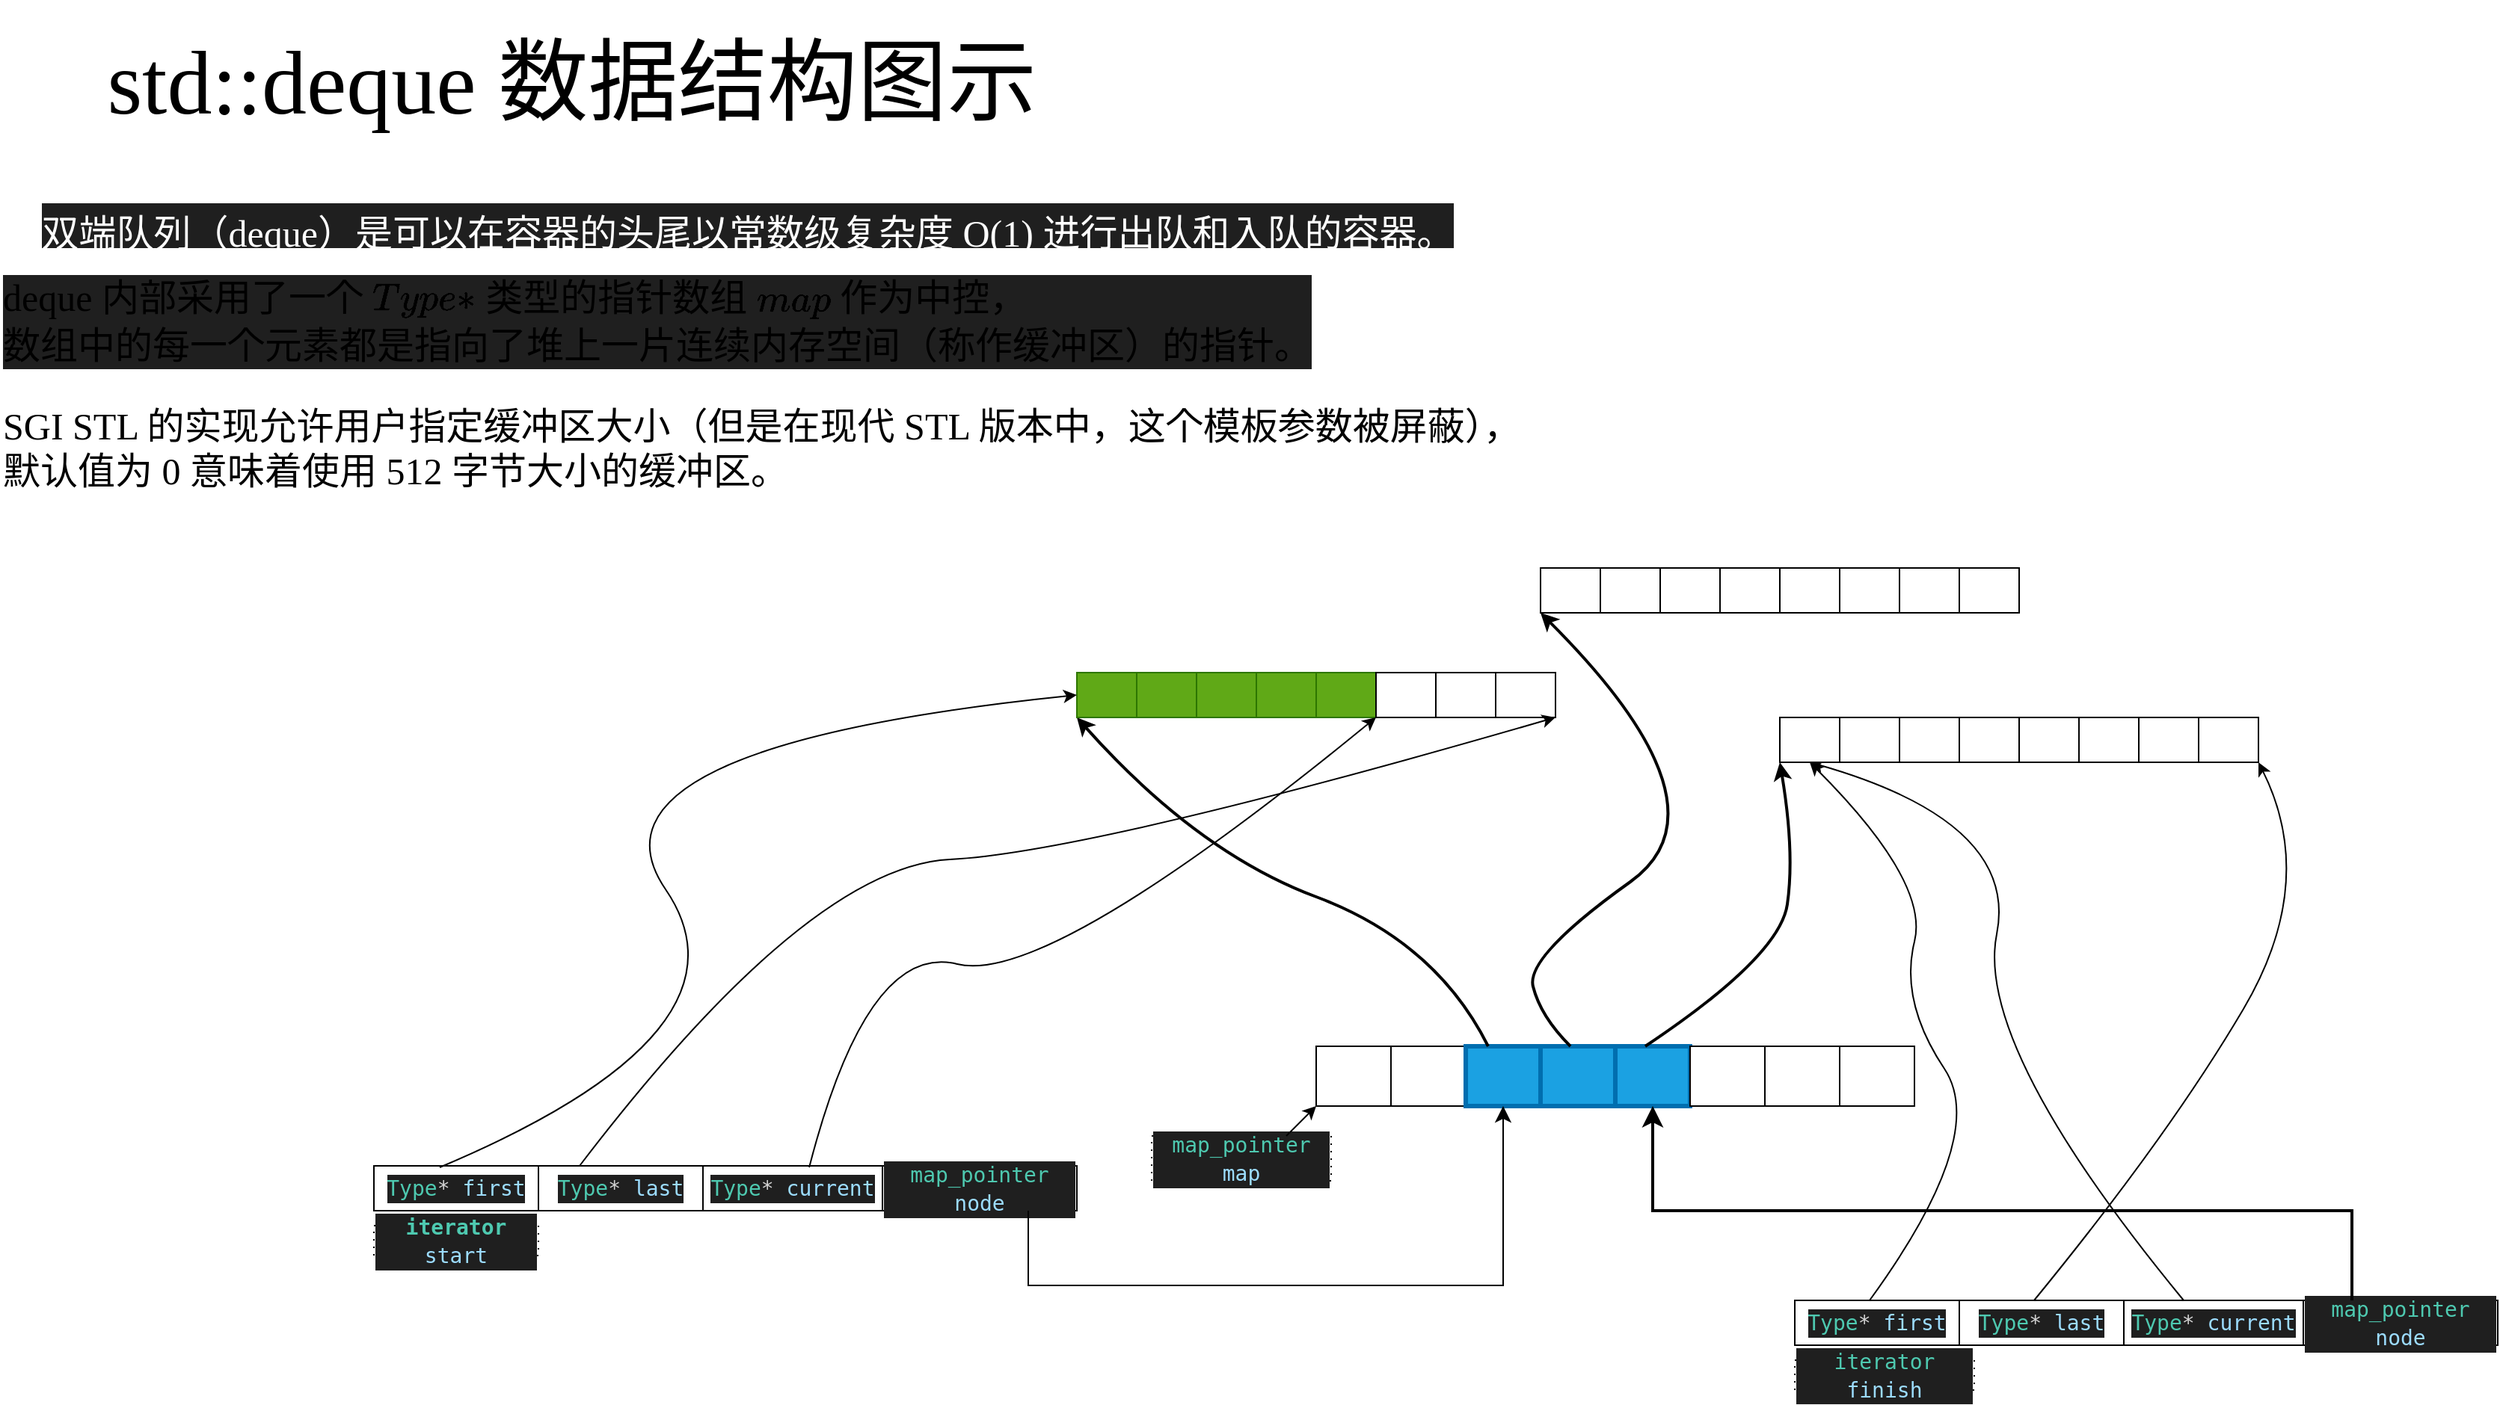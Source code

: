 <mxfile>
    <diagram id="qgJd6jxnjZENIh3OYkzE" name="第 1 页">
        <mxGraphModel dx="2520" dy="1358" grid="1" gridSize="10" guides="1" tooltips="1" connect="1" arrows="1" fold="1" page="0" pageScale="1" pageWidth="900" pageHeight="1600" math="0" shadow="0">
            <root>
                <mxCell id="0"/>
                <mxCell id="1" parent="0"/>
                <mxCell id="2" value="" style="rounded=0;whiteSpace=wrap;html=1;" vertex="1" parent="1">
                    <mxGeometry x="230" y="490" width="50" height="40" as="geometry"/>
                </mxCell>
                <mxCell id="3" value="" style="rounded=0;whiteSpace=wrap;html=1;" vertex="1" parent="1">
                    <mxGeometry x="280" y="490" width="50" height="40" as="geometry"/>
                </mxCell>
                <mxCell id="5" value="" style="rounded=0;whiteSpace=wrap;html=1;fillColor=#1ba1e2;fontColor=#ffffff;strokeColor=#006EAF;strokeWidth=3;" vertex="1" parent="1">
                    <mxGeometry x="330" y="490" width="50" height="40" as="geometry"/>
                </mxCell>
                <mxCell id="6" value="" style="rounded=0;whiteSpace=wrap;html=1;fillColor=#1ba1e2;fontColor=#ffffff;strokeColor=#006EAF;strokeWidth=3;" vertex="1" parent="1">
                    <mxGeometry x="380" y="490" width="50" height="40" as="geometry"/>
                </mxCell>
                <mxCell id="7" value="" style="rounded=0;whiteSpace=wrap;html=1;strokeWidth=3;fillColor=#1ba1e2;fontColor=#ffffff;strokeColor=#006EAF;" vertex="1" parent="1">
                    <mxGeometry x="430" y="490" width="50" height="40" as="geometry"/>
                </mxCell>
                <mxCell id="8" value="" style="rounded=0;whiteSpace=wrap;html=1;" vertex="1" parent="1">
                    <mxGeometry x="480" y="490" width="50" height="40" as="geometry"/>
                </mxCell>
                <mxCell id="9" value="" style="rounded=0;whiteSpace=wrap;html=1;" vertex="1" parent="1">
                    <mxGeometry x="530" y="490" width="50" height="40" as="geometry"/>
                </mxCell>
                <mxCell id="10" value="" style="rounded=0;whiteSpace=wrap;html=1;" vertex="1" parent="1">
                    <mxGeometry x="580" y="490" width="50" height="40" as="geometry"/>
                </mxCell>
                <mxCell id="11" value="&lt;div style=&quot;color: rgb(204, 204, 204); background-color: rgb(31, 31, 31); font-family: Consolas, 微软雅黑, monospace, Consolas, &amp;quot;Courier New&amp;quot;, monospace; font-size: 14px; line-height: 19px;&quot;&gt;&lt;span style=&quot;color: #4ec9b0;&quot;&gt;map_pointer&lt;/span&gt; &lt;span style=&quot;color: #9cdcfe;&quot;&gt;map&lt;/span&gt;&lt;/div&gt;" style="text;html=1;strokeColor=default;fillColor=none;align=center;verticalAlign=middle;whiteSpace=wrap;rounded=0;dashed=1;dashPattern=1 4;" vertex="1" parent="1">
                    <mxGeometry x="120" y="550" width="120" height="30" as="geometry"/>
                </mxCell>
                <mxCell id="12" value="" style="endArrow=classic;html=1;entryX=0;entryY=1;entryDx=0;entryDy=0;exitX=0.75;exitY=0;exitDx=0;exitDy=0;" edge="1" parent="1" source="11" target="2">
                    <mxGeometry width="50" height="50" relative="1" as="geometry">
                        <mxPoint x="160" y="560" as="sourcePoint"/>
                        <mxPoint x="210" y="510" as="targetPoint"/>
                    </mxGeometry>
                </mxCell>
                <mxCell id="14" value="" style="curved=1;endArrow=classic;html=1;entryX=0;entryY=1;entryDx=0;entryDy=0;strokeWidth=2;" edge="1" parent="1" source="5" target="20">
                    <mxGeometry width="50" height="50" relative="1" as="geometry">
                        <mxPoint x="240" y="400" as="sourcePoint"/>
                        <mxPoint x="170" y="270" as="targetPoint"/>
                        <Array as="points">
                            <mxPoint x="310" y="420"/>
                            <mxPoint x="150" y="360"/>
                        </Array>
                    </mxGeometry>
                </mxCell>
                <mxCell id="16" value="&lt;div style=&quot;color: rgb(204, 204, 204); background-color: rgb(31, 31, 31); font-family: Consolas, 微软雅黑, monospace, Consolas, &amp;quot;Courier New&amp;quot;, monospace; font-size: 14px; line-height: 19px;&quot;&gt;&lt;span style=&quot;color: #4ec9b0;&quot;&gt;&lt;b&gt;iterator&lt;/b&gt;&lt;/span&gt; &lt;span style=&quot;color: #9cdcfe;&quot;&gt;start&lt;/span&gt;&lt;/div&gt;" style="text;html=1;strokeColor=default;fillColor=none;align=center;verticalAlign=middle;whiteSpace=wrap;rounded=0;dashed=1;dashPattern=1 4;strokeWidth=1;" vertex="1" parent="1">
                    <mxGeometry x="-400" y="610" width="110" height="20" as="geometry"/>
                </mxCell>
                <mxCell id="18" value="&lt;div style=&quot;color: rgb(204, 204, 204); background-color: rgb(31, 31, 31); font-family: Consolas, 微软雅黑, monospace, Consolas, &amp;quot;Courier New&amp;quot;, monospace; font-size: 14px; line-height: 19px;&quot;&gt;&lt;span style=&quot;color: #4ec9b0;&quot;&gt;iterator&lt;/span&gt; &lt;span style=&quot;color: #9cdcfe;&quot;&gt;finish&lt;/span&gt;&lt;/div&gt;" style="text;html=1;strokeColor=default;fillColor=none;align=center;verticalAlign=middle;whiteSpace=wrap;rounded=0;dashed=1;dashPattern=1 4;strokeWidth=1;" vertex="1" parent="1">
                    <mxGeometry x="550" y="700" width="120" height="20" as="geometry"/>
                </mxCell>
                <mxCell id="20" value="" style="rounded=0;whiteSpace=wrap;html=1;strokeColor=default;strokeWidth=1;" vertex="1" parent="1">
                    <mxGeometry x="70" y="240" width="320" height="30" as="geometry"/>
                </mxCell>
                <mxCell id="21" value="" style="rounded=0;whiteSpace=wrap;html=1;strokeColor=default;strokeWidth=1;" vertex="1" parent="1">
                    <mxGeometry x="380" y="170" width="320" height="30" as="geometry"/>
                </mxCell>
                <mxCell id="23" value="" style="curved=1;endArrow=classic;html=1;entryX=0;entryY=1;entryDx=0;entryDy=0;strokeWidth=2;" edge="1" parent="1" target="21">
                    <mxGeometry width="50" height="50" relative="1" as="geometry">
                        <mxPoint x="400" y="490" as="sourcePoint"/>
                        <mxPoint x="390" y="220" as="targetPoint"/>
                        <Array as="points">
                            <mxPoint x="380" y="470"/>
                            <mxPoint x="370" y="430"/>
                            <mxPoint x="510" y="330"/>
                        </Array>
                    </mxGeometry>
                </mxCell>
                <mxCell id="24" value="" style="curved=1;endArrow=classic;html=1;entryX=0;entryY=1;entryDx=0;entryDy=0;strokeWidth=2;" edge="1" parent="1">
                    <mxGeometry width="50" height="50" relative="1" as="geometry">
                        <mxPoint x="450" y="490" as="sourcePoint"/>
                        <mxPoint x="540" y="300" as="targetPoint"/>
                        <Array as="points">
                            <mxPoint x="540" y="430"/>
                            <mxPoint x="550" y="360"/>
                        </Array>
                    </mxGeometry>
                </mxCell>
                <mxCell id="26" value="" style="rounded=0;whiteSpace=wrap;html=1;strokeColor=#2D7600;strokeWidth=1;fillColor=#60a917;fontColor=#ffffff;" vertex="1" parent="1">
                    <mxGeometry x="70" y="240" width="40" height="30" as="geometry"/>
                </mxCell>
                <mxCell id="27" value="" style="rounded=0;whiteSpace=wrap;html=1;strokeColor=#2D7600;strokeWidth=1;fillColor=#60a917;fontColor=#ffffff;" vertex="1" parent="1">
                    <mxGeometry x="110" y="240" width="40" height="30" as="geometry"/>
                </mxCell>
                <mxCell id="28" value="" style="rounded=0;whiteSpace=wrap;html=1;strokeColor=#2D7600;strokeWidth=1;fillColor=#60a917;fontColor=#ffffff;" vertex="1" parent="1">
                    <mxGeometry x="150" y="240" width="40" height="30" as="geometry"/>
                </mxCell>
                <mxCell id="29" value="" style="rounded=0;whiteSpace=wrap;html=1;strokeColor=#2D7600;strokeWidth=1;fillColor=#60a917;fontColor=#ffffff;" vertex="1" parent="1">
                    <mxGeometry x="190" y="240" width="40" height="30" as="geometry"/>
                </mxCell>
                <mxCell id="30" value="" style="rounded=0;whiteSpace=wrap;html=1;strokeColor=#2D7600;strokeWidth=1;fillColor=#60a917;fontColor=#ffffff;" vertex="1" parent="1">
                    <mxGeometry x="230" y="240" width="40" height="30" as="geometry"/>
                </mxCell>
                <mxCell id="31" value="" style="rounded=0;whiteSpace=wrap;html=1;strokeColor=default;strokeWidth=1;" vertex="1" parent="1">
                    <mxGeometry x="270" y="240" width="40" height="30" as="geometry"/>
                </mxCell>
                <mxCell id="32" value="" style="rounded=0;whiteSpace=wrap;html=1;strokeColor=default;strokeWidth=1;" vertex="1" parent="1">
                    <mxGeometry x="310" y="240" width="40" height="30" as="geometry"/>
                </mxCell>
                <mxCell id="33" value="" style="rounded=0;whiteSpace=wrap;html=1;strokeColor=default;strokeWidth=1;" vertex="1" parent="1">
                    <mxGeometry x="350" y="240" width="40" height="30" as="geometry"/>
                </mxCell>
                <mxCell id="34" value="" style="rounded=0;whiteSpace=wrap;html=1;strokeColor=default;strokeWidth=1;" vertex="1" parent="1">
                    <mxGeometry x="380" y="170" width="320" height="30" as="geometry"/>
                </mxCell>
                <mxCell id="35" value="" style="rounded=0;whiteSpace=wrap;html=1;strokeColor=default;strokeWidth=1;" vertex="1" parent="1">
                    <mxGeometry x="380" y="170" width="40" height="30" as="geometry"/>
                </mxCell>
                <mxCell id="36" value="" style="rounded=0;whiteSpace=wrap;html=1;strokeColor=default;strokeWidth=1;" vertex="1" parent="1">
                    <mxGeometry x="420" y="170" width="40" height="30" as="geometry"/>
                </mxCell>
                <mxCell id="37" value="" style="rounded=0;whiteSpace=wrap;html=1;strokeColor=default;strokeWidth=1;" vertex="1" parent="1">
                    <mxGeometry x="460" y="170" width="40" height="30" as="geometry"/>
                </mxCell>
                <mxCell id="38" value="" style="rounded=0;whiteSpace=wrap;html=1;strokeColor=default;strokeWidth=1;" vertex="1" parent="1">
                    <mxGeometry x="500" y="170" width="40" height="30" as="geometry"/>
                </mxCell>
                <mxCell id="39" value="" style="rounded=0;whiteSpace=wrap;html=1;strokeColor=default;strokeWidth=1;" vertex="1" parent="1">
                    <mxGeometry x="540" y="170" width="40" height="30" as="geometry"/>
                </mxCell>
                <mxCell id="40" value="" style="rounded=0;whiteSpace=wrap;html=1;strokeColor=default;strokeWidth=1;" vertex="1" parent="1">
                    <mxGeometry x="580" y="170" width="40" height="30" as="geometry"/>
                </mxCell>
                <mxCell id="41" value="" style="rounded=0;whiteSpace=wrap;html=1;strokeColor=default;strokeWidth=1;" vertex="1" parent="1">
                    <mxGeometry x="620" y="170" width="40" height="30" as="geometry"/>
                </mxCell>
                <mxCell id="42" value="" style="rounded=0;whiteSpace=wrap;html=1;strokeColor=default;strokeWidth=1;" vertex="1" parent="1">
                    <mxGeometry x="660" y="170" width="40" height="30" as="geometry"/>
                </mxCell>
                <mxCell id="53" value="&lt;div style=&quot;color: rgb(204, 204, 204); background-color: rgb(31, 31, 31); font-family: Consolas, 微软雅黑, monospace, Consolas, &amp;quot;Courier New&amp;quot;, monospace; font-size: 14px; line-height: 19px;&quot;&gt;&lt;span style=&quot;color: #4ec9b0;&quot;&gt;Type&lt;/span&gt;&lt;span style=&quot;color: #d4d4d4;&quot;&gt;*&lt;/span&gt; &lt;span style=&quot;color: #9cdcfe;&quot;&gt;first&lt;/span&gt;&lt;/div&gt;" style="rounded=0;whiteSpace=wrap;html=1;strokeColor=default;strokeWidth=1;" vertex="1" parent="1">
                    <mxGeometry x="-400" y="570" width="110" height="30" as="geometry"/>
                </mxCell>
                <mxCell id="54" value="&lt;div style=&quot;color: rgb(204, 204, 204); background-color: rgb(31, 31, 31); font-family: Consolas, 微软雅黑, monospace, Consolas, &amp;quot;Courier New&amp;quot;, monospace; font-size: 14px; line-height: 19px;&quot;&gt;&lt;span style=&quot;color: #4ec9b0;&quot;&gt;Type&lt;/span&gt;&lt;span style=&quot;color: #d4d4d4;&quot;&gt;*&lt;/span&gt; &lt;span style=&quot;color: #9cdcfe;&quot;&gt;last&lt;/span&gt;&lt;/div&gt;" style="rounded=0;whiteSpace=wrap;html=1;strokeColor=default;strokeWidth=1;" vertex="1" parent="1">
                    <mxGeometry x="-290" y="570" width="110" height="30" as="geometry"/>
                </mxCell>
                <mxCell id="55" value="&lt;div style=&quot;color: rgb(204, 204, 204); background-color: rgb(31, 31, 31); font-family: Consolas, 微软雅黑, monospace, Consolas, &amp;quot;Courier New&amp;quot;, monospace; font-size: 14px; line-height: 19px;&quot;&gt;&lt;span style=&quot;color: #4ec9b0;&quot;&gt;Type&lt;/span&gt;&lt;span style=&quot;color: #d4d4d4;&quot;&gt;*&lt;/span&gt; &lt;span style=&quot;color: #9cdcfe;&quot;&gt;current&lt;/span&gt;&lt;/div&gt;" style="rounded=0;whiteSpace=wrap;html=1;strokeColor=default;strokeWidth=1;" vertex="1" parent="1">
                    <mxGeometry x="-180" y="570" width="120" height="30" as="geometry"/>
                </mxCell>
                <mxCell id="56" value="&lt;div style=&quot;color: rgb(204, 204, 204); background-color: rgb(31, 31, 31); font-family: Consolas, 微软雅黑, monospace, Consolas, &amp;quot;Courier New&amp;quot;, monospace; font-size: 14px; line-height: 19px;&quot;&gt;&lt;span style=&quot;color: #4ec9b0;&quot;&gt;map_pointer&lt;/span&gt; &lt;span style=&quot;color: #9cdcfe;&quot;&gt;node&lt;/span&gt;&lt;/div&gt;" style="rounded=0;whiteSpace=wrap;html=1;strokeColor=default;strokeWidth=1;" vertex="1" parent="1">
                    <mxGeometry x="-60" y="570" width="130" height="30" as="geometry"/>
                </mxCell>
                <mxCell id="58" value="" style="edgeStyle=elbowEdgeStyle;elbow=vertical;endArrow=classic;html=1;curved=0;rounded=0;endSize=8;startSize=8;exitX=0.75;exitY=1;exitDx=0;exitDy=0;entryX=0.5;entryY=1;entryDx=0;entryDy=0;" edge="1" parent="1" source="56" target="5">
                    <mxGeometry width="50" height="50" relative="1" as="geometry">
                        <mxPoint x="-20" y="680" as="sourcePoint"/>
                        <mxPoint x="400" y="680" as="targetPoint"/>
                        <Array as="points">
                            <mxPoint x="180" y="650"/>
                        </Array>
                    </mxGeometry>
                </mxCell>
                <mxCell id="59" value="" style="curved=1;endArrow=classic;html=1;exitX=0.4;exitY=0.033;exitDx=0;exitDy=0;exitPerimeter=0;entryX=0;entryY=0.5;entryDx=0;entryDy=0;" edge="1" parent="1" source="53" target="26">
                    <mxGeometry width="50" height="50" relative="1" as="geometry">
                        <mxPoint x="-240" y="550" as="sourcePoint"/>
                        <mxPoint x="-190" y="500" as="targetPoint"/>
                        <Array as="points">
                            <mxPoint x="-140" y="480"/>
                            <mxPoint x="-270" y="290"/>
                        </Array>
                    </mxGeometry>
                </mxCell>
                <mxCell id="60" value="" style="curved=1;endArrow=classic;html=1;entryX=1;entryY=1;entryDx=0;entryDy=0;exitX=0.25;exitY=0;exitDx=0;exitDy=0;" edge="1" parent="1" source="54" target="33">
                    <mxGeometry width="50" height="50" relative="1" as="geometry">
                        <mxPoint x="-220" y="570" as="sourcePoint"/>
                        <mxPoint x="-170" y="520" as="targetPoint"/>
                        <Array as="points">
                            <mxPoint x="-110" y="370"/>
                            <mxPoint x="80" y="360"/>
                        </Array>
                    </mxGeometry>
                </mxCell>
                <mxCell id="61" value="" style="curved=1;endArrow=classic;html=1;exitX=0.592;exitY=0.033;exitDx=0;exitDy=0;exitPerimeter=0;entryX=1;entryY=1;entryDx=0;entryDy=0;" edge="1" parent="1" source="55" target="30">
                    <mxGeometry width="50" height="50" relative="1" as="geometry">
                        <mxPoint x="-100" y="560" as="sourcePoint"/>
                        <mxPoint x="-50" y="510" as="targetPoint"/>
                        <Array as="points">
                            <mxPoint x="-70" y="420"/>
                            <mxPoint x="50" y="450"/>
                        </Array>
                    </mxGeometry>
                </mxCell>
                <mxCell id="63" value="&lt;div style=&quot;color: rgb(204, 204, 204); background-color: rgb(31, 31, 31); font-family: Consolas, 微软雅黑, monospace, Consolas, &amp;quot;Courier New&amp;quot;, monospace; font-size: 14px; line-height: 19px;&quot;&gt;&lt;span style=&quot;color: #4ec9b0;&quot;&gt;Type&lt;/span&gt;&lt;span style=&quot;color: #d4d4d4;&quot;&gt;*&lt;/span&gt; &lt;span style=&quot;color: #9cdcfe;&quot;&gt;first&lt;/span&gt;&lt;/div&gt;" style="rounded=0;whiteSpace=wrap;html=1;strokeColor=default;strokeWidth=1;" vertex="1" parent="1">
                    <mxGeometry x="550" y="660" width="110" height="30" as="geometry"/>
                </mxCell>
                <mxCell id="64" value="&lt;div style=&quot;color: rgb(204, 204, 204); background-color: rgb(31, 31, 31); font-family: Consolas, 微软雅黑, monospace, Consolas, &amp;quot;Courier New&amp;quot;, monospace; font-size: 14px; line-height: 19px;&quot;&gt;&lt;span style=&quot;color: #4ec9b0;&quot;&gt;Type&lt;/span&gt;&lt;span style=&quot;color: #d4d4d4;&quot;&gt;*&lt;/span&gt; &lt;span style=&quot;color: #9cdcfe;&quot;&gt;last&lt;/span&gt;&lt;/div&gt;" style="rounded=0;whiteSpace=wrap;html=1;strokeColor=default;strokeWidth=1;" vertex="1" parent="1">
                    <mxGeometry x="660" y="660" width="110" height="30" as="geometry"/>
                </mxCell>
                <mxCell id="65" value="&lt;div style=&quot;color: rgb(204, 204, 204); background-color: rgb(31, 31, 31); font-family: Consolas, 微软雅黑, monospace, Consolas, &amp;quot;Courier New&amp;quot;, monospace; font-size: 14px; line-height: 19px;&quot;&gt;&lt;span style=&quot;color: #4ec9b0;&quot;&gt;Type&lt;/span&gt;&lt;span style=&quot;color: #d4d4d4;&quot;&gt;*&lt;/span&gt; &lt;span style=&quot;color: #9cdcfe;&quot;&gt;current&lt;/span&gt;&lt;/div&gt;" style="rounded=0;whiteSpace=wrap;html=1;strokeColor=default;strokeWidth=1;" vertex="1" parent="1">
                    <mxGeometry x="770" y="660" width="120" height="30" as="geometry"/>
                </mxCell>
                <mxCell id="66" value="&lt;div style=&quot;color: rgb(204, 204, 204); background-color: rgb(31, 31, 31); font-family: Consolas, 微软雅黑, monospace, Consolas, &amp;quot;Courier New&amp;quot;, monospace; font-size: 14px; line-height: 19px;&quot;&gt;&lt;span style=&quot;color: #4ec9b0;&quot;&gt;map_pointer&lt;/span&gt; &lt;span style=&quot;color: #9cdcfe;&quot;&gt;node&lt;/span&gt;&lt;/div&gt;" style="rounded=0;whiteSpace=wrap;html=1;strokeColor=default;strokeWidth=1;" vertex="1" parent="1">
                    <mxGeometry x="890" y="660" width="130" height="30" as="geometry"/>
                </mxCell>
                <mxCell id="68" value="" style="edgeStyle=elbowEdgeStyle;elbow=vertical;endArrow=classic;html=1;curved=0;rounded=0;endSize=8;startSize=8;strokeWidth=2;entryX=0.5;entryY=1;entryDx=0;entryDy=0;exitX=0.25;exitY=0;exitDx=0;exitDy=0;" edge="1" parent="1" source="66" target="7">
                    <mxGeometry width="50" height="50" relative="1" as="geometry">
                        <mxPoint x="950" y="660" as="sourcePoint"/>
                        <mxPoint x="1000" y="610" as="targetPoint"/>
                        <Array as="points">
                            <mxPoint x="710" y="600"/>
                        </Array>
                    </mxGeometry>
                </mxCell>
                <mxCell id="69" value="" style="curved=1;endArrow=classic;html=1;strokeWidth=1;entryX=0.5;entryY=1;entryDx=0;entryDy=0;" edge="1" parent="1">
                    <mxGeometry width="50" height="50" relative="1" as="geometry">
                        <mxPoint x="600" y="660" as="sourcePoint"/>
                        <mxPoint x="560" y="300" as="targetPoint"/>
                        <Array as="points">
                            <mxPoint x="680" y="550"/>
                            <mxPoint x="620" y="460"/>
                            <mxPoint x="640" y="380"/>
                        </Array>
                    </mxGeometry>
                </mxCell>
                <mxCell id="70" value="" style="curved=1;endArrow=classic;html=1;strokeWidth=1;entryX=1;entryY=1;entryDx=0;entryDy=0;" edge="1" parent="1">
                    <mxGeometry width="50" height="50" relative="1" as="geometry">
                        <mxPoint x="710" y="660" as="sourcePoint"/>
                        <mxPoint x="860" y="300" as="targetPoint"/>
                        <Array as="points">
                            <mxPoint x="800" y="550"/>
                            <mxPoint x="900" y="380"/>
                        </Array>
                    </mxGeometry>
                </mxCell>
                <mxCell id="71" value="" style="curved=1;endArrow=classic;html=1;strokeWidth=1;entryX=0.5;entryY=1;entryDx=0;entryDy=0;" edge="1" parent="1" target="80">
                    <mxGeometry width="50" height="50" relative="1" as="geometry">
                        <mxPoint x="810" y="660" as="sourcePoint"/>
                        <mxPoint x="800" y="300" as="targetPoint"/>
                        <Array as="points">
                            <mxPoint x="670" y="490"/>
                            <mxPoint x="700" y="340"/>
                        </Array>
                    </mxGeometry>
                </mxCell>
                <mxCell id="72" value="&lt;font style=&quot;font-size: 60px;&quot; face=&quot;Lucida Console&quot;&gt;std::deque 数据结构图示&lt;/font&gt;" style="text;html=1;strokeColor=none;fillColor=none;align=center;verticalAlign=middle;whiteSpace=wrap;rounded=0;strokeWidth=1;" vertex="1" parent="1">
                    <mxGeometry x="-650" y="-210" width="765" height="110" as="geometry"/>
                </mxCell>
                <mxCell id="73" value="&lt;div style=&quot;background-color: rgb(31, 31, 31); line-height: 19px;&quot;&gt;&lt;font color=&quot;#ffffff&quot; style=&quot;font-size: 25px;&quot;&gt;双端队列（deque）是可以在容器的头尾以常数级复杂度 O(1) 进行出队和入队的容器。&lt;/font&gt;&lt;br&gt;&lt;/div&gt;" style="text;html=1;strokeColor=none;fillColor=none;align=center;verticalAlign=middle;whiteSpace=wrap;rounded=0;strokeWidth=1;fontFamily=Lucida Console;fontSize=60;" vertex="1" parent="1">
                    <mxGeometry x="-650" y="-80" width="1000" height="40" as="geometry"/>
                </mxCell>
                <mxCell id="75" value="&lt;div style=&quot;background-color: rgb(31, 31, 31); line-height: 126%; font-size: 25px;&quot;&gt;&lt;div style=&quot;line-height: 126%;&quot;&gt;deque 内部采用了一个 `Type **` 类型的指针数组 `map` 作为中控，&lt;/div&gt;&lt;div style=&quot;line-height: 126%;&quot;&gt;数组中的每一个元素都是指向了堆上一片连续内存空间（称作缓冲区）的指针。&lt;/div&gt;&lt;/div&gt;" style="text;html=1;strokeColor=none;fillColor=none;align=left;verticalAlign=middle;whiteSpace=wrap;rounded=0;strokeWidth=1;fontFamily=Lucida Console;fontSize=60;" vertex="1" parent="1">
                    <mxGeometry x="-650" y="-50" width="900" height="110" as="geometry"/>
                </mxCell>
                <mxCell id="77" value="&lt;div&gt;SGI STL 的实现允许用户指定缓冲区大小（但是在现代 STL 版本中，这个模板参数被屏蔽），&lt;/div&gt;&lt;div&gt;默认值为 0 意味着使用 512 字节大小的缓冲区。&lt;/div&gt;" style="text;html=1;strokeColor=none;fillColor=none;align=left;verticalAlign=middle;whiteSpace=wrap;rounded=0;strokeWidth=1;fontFamily=Lucida Console;fontSize=25;" vertex="1" parent="1">
                    <mxGeometry x="-650" y="50" width="1100" height="80" as="geometry"/>
                </mxCell>
                <mxCell id="78" value="" style="rounded=0;whiteSpace=wrap;html=1;strokeColor=default;strokeWidth=1;" vertex="1" parent="1">
                    <mxGeometry x="540" y="270" width="320" height="30" as="geometry"/>
                </mxCell>
                <mxCell id="79" value="" style="rounded=0;whiteSpace=wrap;html=1;strokeColor=default;strokeWidth=1;" vertex="1" parent="1">
                    <mxGeometry x="540" y="270" width="320" height="30" as="geometry"/>
                </mxCell>
                <mxCell id="80" value="" style="rounded=0;whiteSpace=wrap;html=1;strokeColor=default;strokeWidth=1;" vertex="1" parent="1">
                    <mxGeometry x="540" y="270" width="40" height="30" as="geometry"/>
                </mxCell>
                <mxCell id="81" value="" style="rounded=0;whiteSpace=wrap;html=1;strokeColor=default;strokeWidth=1;" vertex="1" parent="1">
                    <mxGeometry x="580" y="270" width="40" height="30" as="geometry"/>
                </mxCell>
                <mxCell id="82" value="" style="rounded=0;whiteSpace=wrap;html=1;strokeColor=default;strokeWidth=1;" vertex="1" parent="1">
                    <mxGeometry x="620" y="270" width="40" height="30" as="geometry"/>
                </mxCell>
                <mxCell id="83" value="" style="rounded=0;whiteSpace=wrap;html=1;strokeColor=default;strokeWidth=1;" vertex="1" parent="1">
                    <mxGeometry x="660" y="270" width="40" height="30" as="geometry"/>
                </mxCell>
                <mxCell id="84" value="" style="rounded=0;whiteSpace=wrap;html=1;strokeColor=default;strokeWidth=1;" vertex="1" parent="1">
                    <mxGeometry x="700" y="270" width="40" height="30" as="geometry"/>
                </mxCell>
                <mxCell id="85" value="" style="rounded=0;whiteSpace=wrap;html=1;strokeColor=default;strokeWidth=1;" vertex="1" parent="1">
                    <mxGeometry x="740" y="270" width="40" height="30" as="geometry"/>
                </mxCell>
                <mxCell id="86" value="" style="rounded=0;whiteSpace=wrap;html=1;strokeColor=default;strokeWidth=1;" vertex="1" parent="1">
                    <mxGeometry x="780" y="270" width="40" height="30" as="geometry"/>
                </mxCell>
                <mxCell id="87" value="" style="rounded=0;whiteSpace=wrap;html=1;strokeColor=default;strokeWidth=1;" vertex="1" parent="1">
                    <mxGeometry x="820" y="270" width="40" height="30" as="geometry"/>
                </mxCell>
            </root>
        </mxGraphModel>
    </diagram>
</mxfile>
